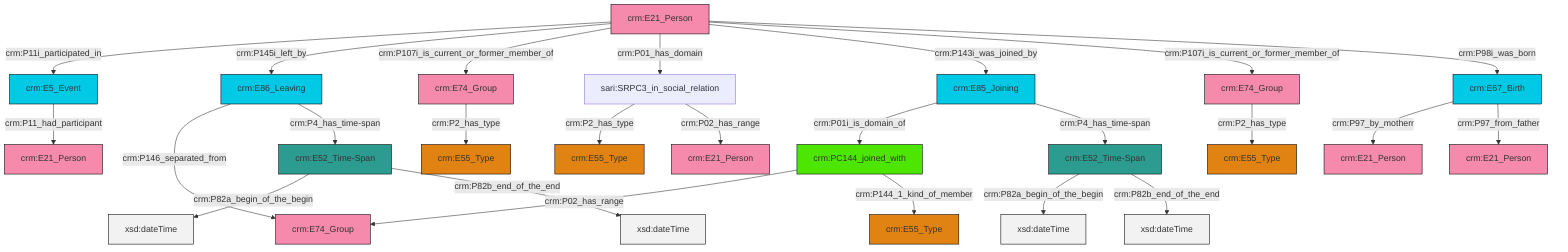 graph TD
classDef Literal fill:#f2f2f2,stroke:#000000;
classDef CRM_Entity fill:#FFFFFF,stroke:#000000;
classDef Temporal_Entity fill:#00C9E6, stroke:#000000;
classDef Type fill:#E18312, stroke:#000000;
classDef Time-Span fill:#2C9C91, stroke:#000000;
classDef Appellation fill:#FFEB7F, stroke:#000000;
classDef Place fill:#008836, stroke:#000000;
classDef Persistent_Item fill:#B266B2, stroke:#000000;
classDef Conceptual_Object fill:#FFD700, stroke:#000000;
classDef Physical_Thing fill:#D2B48C, stroke:#000000;
classDef Actor fill:#f58aad, stroke:#000000;
classDef PC_Classes fill:#4ce600, stroke:#000000;
classDef Multi fill:#cccccc,stroke:#000000;

2["crm:E74_Group"]:::Actor -->|crm:P2_has_type| 3["crm:E55_Type"]:::Type
4["crm:E86_Leaving"]:::Temporal_Entity -->|crm:P146_separated_from| 5["crm:E74_Group"]:::Actor
6["crm:PC144_joined_with"]:::PC_Classes -->|crm:P02_has_range| 5["crm:E74_Group"]:::Actor
0["crm:E5_Event"]:::Temporal_Entity -->|crm:P11_had_participant| 7["crm:E21_Person"]:::Actor
6["crm:PC144_joined_with"]:::PC_Classes -->|crm:P144_1_kind_of_member| 8["crm:E55_Type"]:::Type
9["crm:E74_Group"]:::Actor -->|crm:P2_has_type| 10["crm:E55_Type"]:::Type
12["crm:E21_Person"]:::Actor -->|crm:P11i_participated_in| 0["crm:E5_Event"]:::Temporal_Entity
12["crm:E21_Person"]:::Actor -->|crm:P145i_left_by| 4["crm:E86_Leaving"]:::Temporal_Entity
22["crm:E52_Time-Span"]:::Time-Span -->|crm:P82a_begin_of_the_begin| 23[xsd:dateTime]:::Literal
24["crm:E85_Joining"]:::Temporal_Entity -->|crm:P01i_is_domain_of| 6["crm:PC144_joined_with"]:::PC_Classes
25["crm:E52_Time-Span"]:::Time-Span -->|crm:P82a_begin_of_the_begin| 26[xsd:dateTime]:::Literal
22["crm:E52_Time-Span"]:::Time-Span -->|crm:P82b_end_of_the_end| 29[xsd:dateTime]:::Literal
15["crm:E67_Birth"]:::Temporal_Entity -->|crm:P97_by_motherr| 32["crm:E21_Person"]:::Actor
33["sari:SRPC3_in_social_relation"]:::Default -->|crm:P2_has_type| 30["crm:E55_Type"]:::Type
12["crm:E21_Person"]:::Actor -->|crm:P107i_is_current_or_former_member_of| 2["crm:E74_Group"]:::Actor
24["crm:E85_Joining"]:::Temporal_Entity -->|crm:P4_has_time-span| 22["crm:E52_Time-Span"]:::Time-Span
12["crm:E21_Person"]:::Actor -->|crm:P01_has_domain| 33["sari:SRPC3_in_social_relation"]:::Default
12["crm:E21_Person"]:::Actor -->|crm:P143i_was_joined_by| 24["crm:E85_Joining"]:::Temporal_Entity
25["crm:E52_Time-Span"]:::Time-Span -->|crm:P82b_end_of_the_end| 43[xsd:dateTime]:::Literal
33["sari:SRPC3_in_social_relation"]:::Default -->|crm:P02_has_range| 19["crm:E21_Person"]:::Actor
12["crm:E21_Person"]:::Actor -->|crm:P107i_is_current_or_former_member_of| 9["crm:E74_Group"]:::Actor
4["crm:E86_Leaving"]:::Temporal_Entity -->|crm:P4_has_time-span| 25["crm:E52_Time-Span"]:::Time-Span
12["crm:E21_Person"]:::Actor -->|crm:P98i_was_born| 15["crm:E67_Birth"]:::Temporal_Entity
15["crm:E67_Birth"]:::Temporal_Entity -->|crm:P97_from_father| 39["crm:E21_Person"]:::Actor